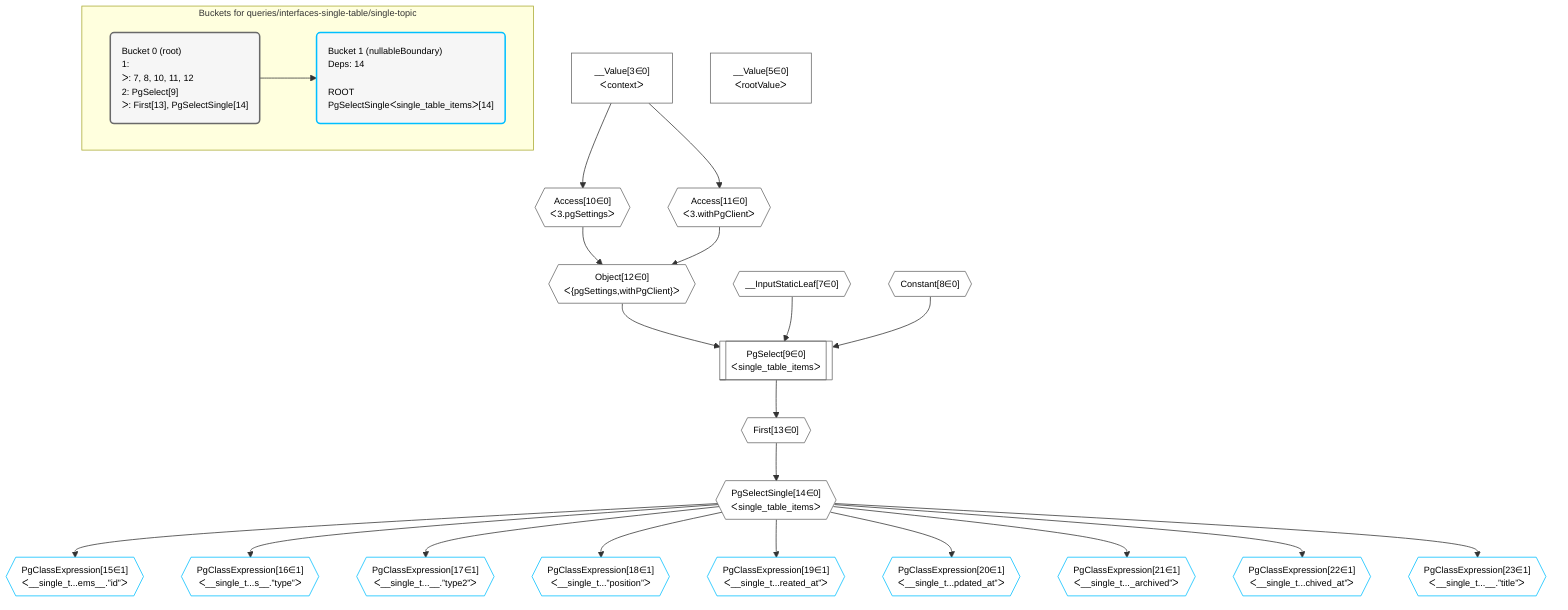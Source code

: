%%{init: {'themeVariables': { 'fontSize': '12px'}}}%%
graph TD
    classDef path fill:#eee,stroke:#000,color:#000
    classDef plan fill:#fff,stroke-width:1px,color:#000
    classDef itemplan fill:#fff,stroke-width:2px,color:#000
    classDef unbatchedplan fill:#dff,stroke-width:1px,color:#000
    classDef sideeffectplan fill:#fcc,stroke-width:2px,color:#000
    classDef bucket fill:#f6f6f6,color:#000,stroke-width:2px,text-align:left


    %% define steps
    __Value3["__Value[3∈0]<br />ᐸcontextᐳ"]:::plan
    __Value5["__Value[5∈0]<br />ᐸrootValueᐳ"]:::plan
    __InputStaticLeaf7{{"__InputStaticLeaf[7∈0]"}}:::plan
    Constant8{{"Constant[8∈0]"}}:::plan
    Access10{{"Access[10∈0]<br />ᐸ3.pgSettingsᐳ"}}:::plan
    Access11{{"Access[11∈0]<br />ᐸ3.withPgClientᐳ"}}:::plan
    Object12{{"Object[12∈0]<br />ᐸ{pgSettings,withPgClient}ᐳ"}}:::plan
    PgSelect9[["PgSelect[9∈0]<br />ᐸsingle_table_itemsᐳ"]]:::plan
    First13{{"First[13∈0]"}}:::plan
    PgSelectSingle14{{"PgSelectSingle[14∈0]<br />ᐸsingle_table_itemsᐳ"}}:::plan
    PgClassExpression15{{"PgClassExpression[15∈1]<br />ᐸ__single_t...ems__.”id”ᐳ"}}:::plan
    PgClassExpression16{{"PgClassExpression[16∈1]<br />ᐸ__single_t...s__.”type”ᐳ"}}:::plan
    PgClassExpression17{{"PgClassExpression[17∈1]<br />ᐸ__single_t...__.”type2”ᐳ"}}:::plan
    PgClassExpression18{{"PgClassExpression[18∈1]<br />ᐸ__single_t...”position”ᐳ"}}:::plan
    PgClassExpression19{{"PgClassExpression[19∈1]<br />ᐸ__single_t...reated_at”ᐳ"}}:::plan
    PgClassExpression20{{"PgClassExpression[20∈1]<br />ᐸ__single_t...pdated_at”ᐳ"}}:::plan
    PgClassExpression21{{"PgClassExpression[21∈1]<br />ᐸ__single_t..._archived”ᐳ"}}:::plan
    PgClassExpression22{{"PgClassExpression[22∈1]<br />ᐸ__single_t...chived_at”ᐳ"}}:::plan
    PgClassExpression23{{"PgClassExpression[23∈1]<br />ᐸ__single_t...__.”title”ᐳ"}}:::plan

    %% plan dependencies
    __Value3 --> Access10
    __Value3 --> Access11
    Access10 & Access11 --> Object12
    Object12 & __InputStaticLeaf7 & Constant8 --> PgSelect9
    PgSelect9 --> First13
    First13 --> PgSelectSingle14
    PgSelectSingle14 --> PgClassExpression15
    PgSelectSingle14 --> PgClassExpression16
    PgSelectSingle14 --> PgClassExpression17
    PgSelectSingle14 --> PgClassExpression18
    PgSelectSingle14 --> PgClassExpression19
    PgSelectSingle14 --> PgClassExpression20
    PgSelectSingle14 --> PgClassExpression21
    PgSelectSingle14 --> PgClassExpression22
    PgSelectSingle14 --> PgClassExpression23

    subgraph "Buckets for queries/interfaces-single-table/single-topic"
    Bucket0("Bucket 0 (root)<br />1: <br />ᐳ: 7, 8, 10, 11, 12<br />2: PgSelect[9]<br />ᐳ: First[13], PgSelectSingle[14]"):::bucket
    classDef bucket0 stroke:#696969
    class Bucket0,__Value3,__Value5,__InputStaticLeaf7,Constant8,PgSelect9,Access10,Access11,Object12,First13,PgSelectSingle14 bucket0
    Bucket1("Bucket 1 (nullableBoundary)<br />Deps: 14<br /><br />ROOT PgSelectSingleᐸsingle_table_itemsᐳ[14]"):::bucket
    classDef bucket1 stroke:#00bfff
    class Bucket1,PgClassExpression15,PgClassExpression16,PgClassExpression17,PgClassExpression18,PgClassExpression19,PgClassExpression20,PgClassExpression21,PgClassExpression22,PgClassExpression23 bucket1
    Bucket0 --> Bucket1
    end